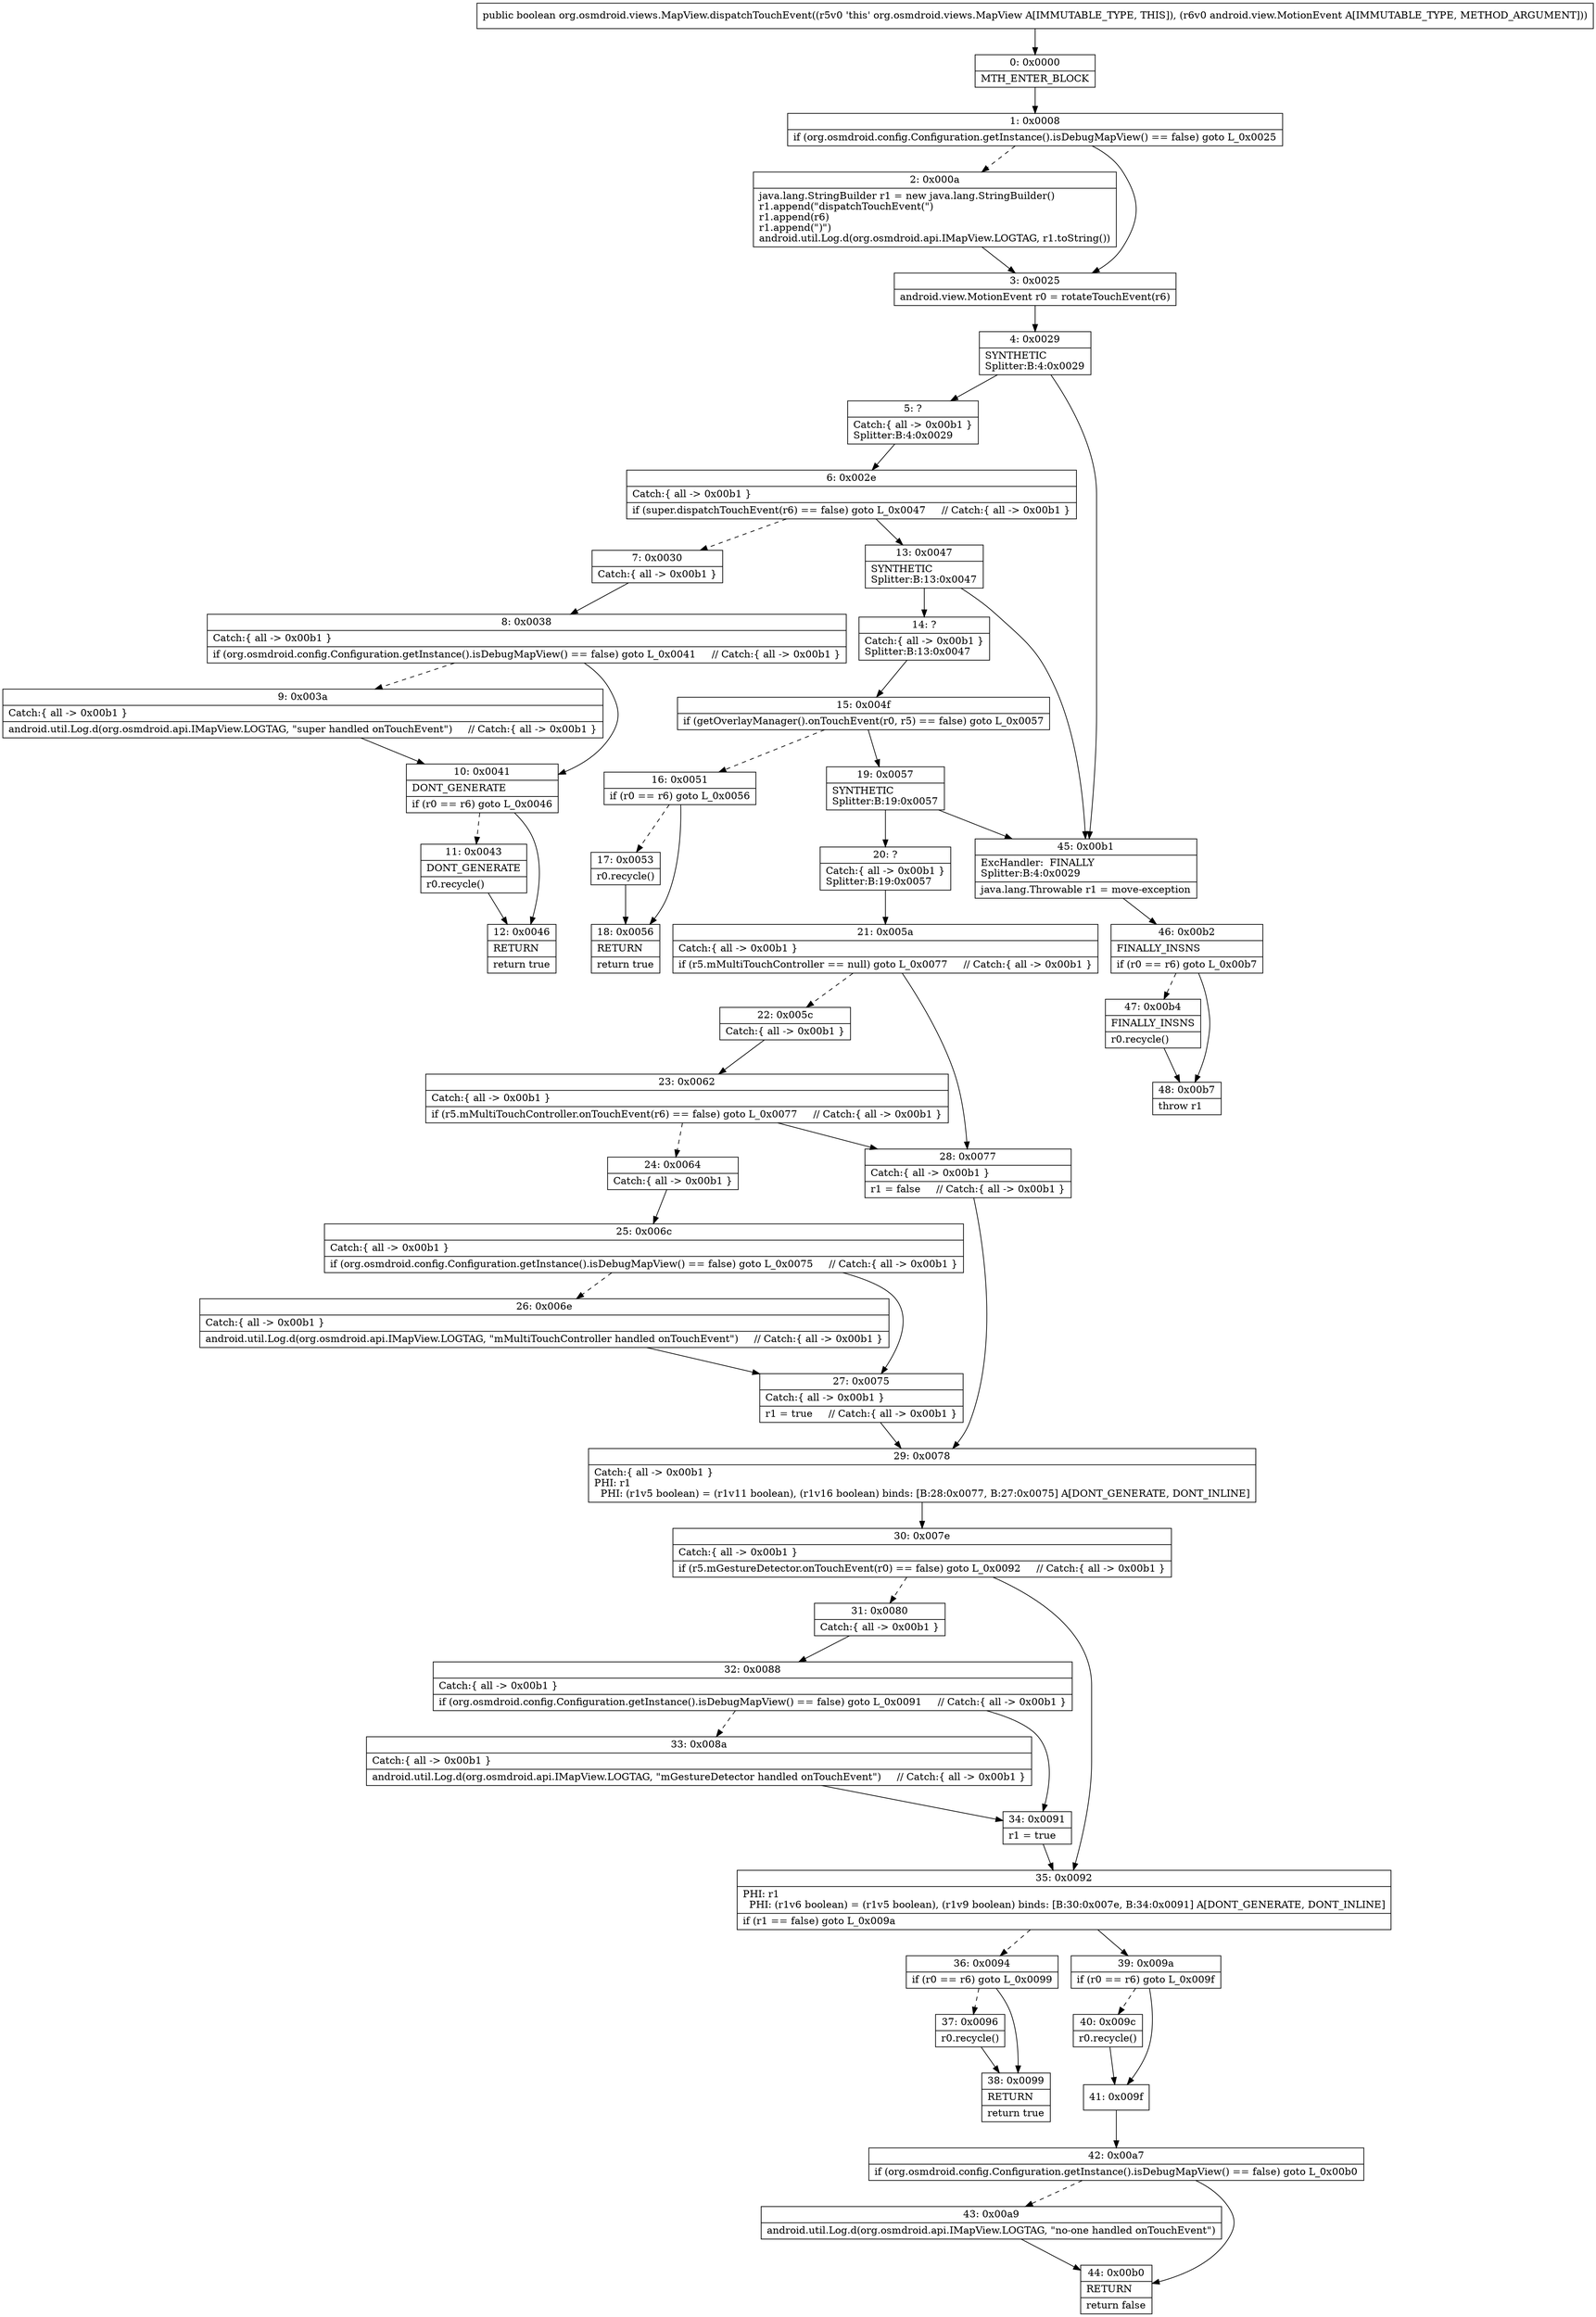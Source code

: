digraph "CFG fororg.osmdroid.views.MapView.dispatchTouchEvent(Landroid\/view\/MotionEvent;)Z" {
Node_0 [shape=record,label="{0\:\ 0x0000|MTH_ENTER_BLOCK\l}"];
Node_1 [shape=record,label="{1\:\ 0x0008|if (org.osmdroid.config.Configuration.getInstance().isDebugMapView() == false) goto L_0x0025\l}"];
Node_2 [shape=record,label="{2\:\ 0x000a|java.lang.StringBuilder r1 = new java.lang.StringBuilder()\lr1.append(\"dispatchTouchEvent(\")\lr1.append(r6)\lr1.append(\")\")\landroid.util.Log.d(org.osmdroid.api.IMapView.LOGTAG, r1.toString())\l}"];
Node_3 [shape=record,label="{3\:\ 0x0025|android.view.MotionEvent r0 = rotateTouchEvent(r6)\l}"];
Node_4 [shape=record,label="{4\:\ 0x0029|SYNTHETIC\lSplitter:B:4:0x0029\l}"];
Node_5 [shape=record,label="{5\:\ ?|Catch:\{ all \-\> 0x00b1 \}\lSplitter:B:4:0x0029\l}"];
Node_6 [shape=record,label="{6\:\ 0x002e|Catch:\{ all \-\> 0x00b1 \}\l|if (super.dispatchTouchEvent(r6) == false) goto L_0x0047     \/\/ Catch:\{ all \-\> 0x00b1 \}\l}"];
Node_7 [shape=record,label="{7\:\ 0x0030|Catch:\{ all \-\> 0x00b1 \}\l}"];
Node_8 [shape=record,label="{8\:\ 0x0038|Catch:\{ all \-\> 0x00b1 \}\l|if (org.osmdroid.config.Configuration.getInstance().isDebugMapView() == false) goto L_0x0041     \/\/ Catch:\{ all \-\> 0x00b1 \}\l}"];
Node_9 [shape=record,label="{9\:\ 0x003a|Catch:\{ all \-\> 0x00b1 \}\l|android.util.Log.d(org.osmdroid.api.IMapView.LOGTAG, \"super handled onTouchEvent\")     \/\/ Catch:\{ all \-\> 0x00b1 \}\l}"];
Node_10 [shape=record,label="{10\:\ 0x0041|DONT_GENERATE\l|if (r0 == r6) goto L_0x0046\l}"];
Node_11 [shape=record,label="{11\:\ 0x0043|DONT_GENERATE\l|r0.recycle()\l}"];
Node_12 [shape=record,label="{12\:\ 0x0046|RETURN\l|return true\l}"];
Node_13 [shape=record,label="{13\:\ 0x0047|SYNTHETIC\lSplitter:B:13:0x0047\l}"];
Node_14 [shape=record,label="{14\:\ ?|Catch:\{ all \-\> 0x00b1 \}\lSplitter:B:13:0x0047\l}"];
Node_15 [shape=record,label="{15\:\ 0x004f|if (getOverlayManager().onTouchEvent(r0, r5) == false) goto L_0x0057\l}"];
Node_16 [shape=record,label="{16\:\ 0x0051|if (r0 == r6) goto L_0x0056\l}"];
Node_17 [shape=record,label="{17\:\ 0x0053|r0.recycle()\l}"];
Node_18 [shape=record,label="{18\:\ 0x0056|RETURN\l|return true\l}"];
Node_19 [shape=record,label="{19\:\ 0x0057|SYNTHETIC\lSplitter:B:19:0x0057\l}"];
Node_20 [shape=record,label="{20\:\ ?|Catch:\{ all \-\> 0x00b1 \}\lSplitter:B:19:0x0057\l}"];
Node_21 [shape=record,label="{21\:\ 0x005a|Catch:\{ all \-\> 0x00b1 \}\l|if (r5.mMultiTouchController == null) goto L_0x0077     \/\/ Catch:\{ all \-\> 0x00b1 \}\l}"];
Node_22 [shape=record,label="{22\:\ 0x005c|Catch:\{ all \-\> 0x00b1 \}\l}"];
Node_23 [shape=record,label="{23\:\ 0x0062|Catch:\{ all \-\> 0x00b1 \}\l|if (r5.mMultiTouchController.onTouchEvent(r6) == false) goto L_0x0077     \/\/ Catch:\{ all \-\> 0x00b1 \}\l}"];
Node_24 [shape=record,label="{24\:\ 0x0064|Catch:\{ all \-\> 0x00b1 \}\l}"];
Node_25 [shape=record,label="{25\:\ 0x006c|Catch:\{ all \-\> 0x00b1 \}\l|if (org.osmdroid.config.Configuration.getInstance().isDebugMapView() == false) goto L_0x0075     \/\/ Catch:\{ all \-\> 0x00b1 \}\l}"];
Node_26 [shape=record,label="{26\:\ 0x006e|Catch:\{ all \-\> 0x00b1 \}\l|android.util.Log.d(org.osmdroid.api.IMapView.LOGTAG, \"mMultiTouchController handled onTouchEvent\")     \/\/ Catch:\{ all \-\> 0x00b1 \}\l}"];
Node_27 [shape=record,label="{27\:\ 0x0075|Catch:\{ all \-\> 0x00b1 \}\l|r1 = true     \/\/ Catch:\{ all \-\> 0x00b1 \}\l}"];
Node_28 [shape=record,label="{28\:\ 0x0077|Catch:\{ all \-\> 0x00b1 \}\l|r1 = false     \/\/ Catch:\{ all \-\> 0x00b1 \}\l}"];
Node_29 [shape=record,label="{29\:\ 0x0078|Catch:\{ all \-\> 0x00b1 \}\lPHI: r1 \l  PHI: (r1v5 boolean) = (r1v11 boolean), (r1v16 boolean) binds: [B:28:0x0077, B:27:0x0075] A[DONT_GENERATE, DONT_INLINE]\l}"];
Node_30 [shape=record,label="{30\:\ 0x007e|Catch:\{ all \-\> 0x00b1 \}\l|if (r5.mGestureDetector.onTouchEvent(r0) == false) goto L_0x0092     \/\/ Catch:\{ all \-\> 0x00b1 \}\l}"];
Node_31 [shape=record,label="{31\:\ 0x0080|Catch:\{ all \-\> 0x00b1 \}\l}"];
Node_32 [shape=record,label="{32\:\ 0x0088|Catch:\{ all \-\> 0x00b1 \}\l|if (org.osmdroid.config.Configuration.getInstance().isDebugMapView() == false) goto L_0x0091     \/\/ Catch:\{ all \-\> 0x00b1 \}\l}"];
Node_33 [shape=record,label="{33\:\ 0x008a|Catch:\{ all \-\> 0x00b1 \}\l|android.util.Log.d(org.osmdroid.api.IMapView.LOGTAG, \"mGestureDetector handled onTouchEvent\")     \/\/ Catch:\{ all \-\> 0x00b1 \}\l}"];
Node_34 [shape=record,label="{34\:\ 0x0091|r1 = true\l}"];
Node_35 [shape=record,label="{35\:\ 0x0092|PHI: r1 \l  PHI: (r1v6 boolean) = (r1v5 boolean), (r1v9 boolean) binds: [B:30:0x007e, B:34:0x0091] A[DONT_GENERATE, DONT_INLINE]\l|if (r1 == false) goto L_0x009a\l}"];
Node_36 [shape=record,label="{36\:\ 0x0094|if (r0 == r6) goto L_0x0099\l}"];
Node_37 [shape=record,label="{37\:\ 0x0096|r0.recycle()\l}"];
Node_38 [shape=record,label="{38\:\ 0x0099|RETURN\l|return true\l}"];
Node_39 [shape=record,label="{39\:\ 0x009a|if (r0 == r6) goto L_0x009f\l}"];
Node_40 [shape=record,label="{40\:\ 0x009c|r0.recycle()\l}"];
Node_41 [shape=record,label="{41\:\ 0x009f}"];
Node_42 [shape=record,label="{42\:\ 0x00a7|if (org.osmdroid.config.Configuration.getInstance().isDebugMapView() == false) goto L_0x00b0\l}"];
Node_43 [shape=record,label="{43\:\ 0x00a9|android.util.Log.d(org.osmdroid.api.IMapView.LOGTAG, \"no\-one handled onTouchEvent\")\l}"];
Node_44 [shape=record,label="{44\:\ 0x00b0|RETURN\l|return false\l}"];
Node_45 [shape=record,label="{45\:\ 0x00b1|ExcHandler:  FINALLY\lSplitter:B:4:0x0029\l|java.lang.Throwable r1 = move\-exception\l}"];
Node_46 [shape=record,label="{46\:\ 0x00b2|FINALLY_INSNS\l|if (r0 == r6) goto L_0x00b7\l}"];
Node_47 [shape=record,label="{47\:\ 0x00b4|FINALLY_INSNS\l|r0.recycle()\l}"];
Node_48 [shape=record,label="{48\:\ 0x00b7|throw r1\l}"];
MethodNode[shape=record,label="{public boolean org.osmdroid.views.MapView.dispatchTouchEvent((r5v0 'this' org.osmdroid.views.MapView A[IMMUTABLE_TYPE, THIS]), (r6v0 android.view.MotionEvent A[IMMUTABLE_TYPE, METHOD_ARGUMENT])) }"];
MethodNode -> Node_0;
Node_0 -> Node_1;
Node_1 -> Node_2[style=dashed];
Node_1 -> Node_3;
Node_2 -> Node_3;
Node_3 -> Node_4;
Node_4 -> Node_5;
Node_4 -> Node_45;
Node_5 -> Node_6;
Node_6 -> Node_7[style=dashed];
Node_6 -> Node_13;
Node_7 -> Node_8;
Node_8 -> Node_9[style=dashed];
Node_8 -> Node_10;
Node_9 -> Node_10;
Node_10 -> Node_11[style=dashed];
Node_10 -> Node_12;
Node_11 -> Node_12;
Node_13 -> Node_14;
Node_13 -> Node_45;
Node_14 -> Node_15;
Node_15 -> Node_16[style=dashed];
Node_15 -> Node_19;
Node_16 -> Node_17[style=dashed];
Node_16 -> Node_18;
Node_17 -> Node_18;
Node_19 -> Node_20;
Node_19 -> Node_45;
Node_20 -> Node_21;
Node_21 -> Node_22[style=dashed];
Node_21 -> Node_28;
Node_22 -> Node_23;
Node_23 -> Node_24[style=dashed];
Node_23 -> Node_28;
Node_24 -> Node_25;
Node_25 -> Node_26[style=dashed];
Node_25 -> Node_27;
Node_26 -> Node_27;
Node_27 -> Node_29;
Node_28 -> Node_29;
Node_29 -> Node_30;
Node_30 -> Node_31[style=dashed];
Node_30 -> Node_35;
Node_31 -> Node_32;
Node_32 -> Node_33[style=dashed];
Node_32 -> Node_34;
Node_33 -> Node_34;
Node_34 -> Node_35;
Node_35 -> Node_36[style=dashed];
Node_35 -> Node_39;
Node_36 -> Node_37[style=dashed];
Node_36 -> Node_38;
Node_37 -> Node_38;
Node_39 -> Node_40[style=dashed];
Node_39 -> Node_41;
Node_40 -> Node_41;
Node_41 -> Node_42;
Node_42 -> Node_43[style=dashed];
Node_42 -> Node_44;
Node_43 -> Node_44;
Node_45 -> Node_46;
Node_46 -> Node_47[style=dashed];
Node_46 -> Node_48;
Node_47 -> Node_48;
}

